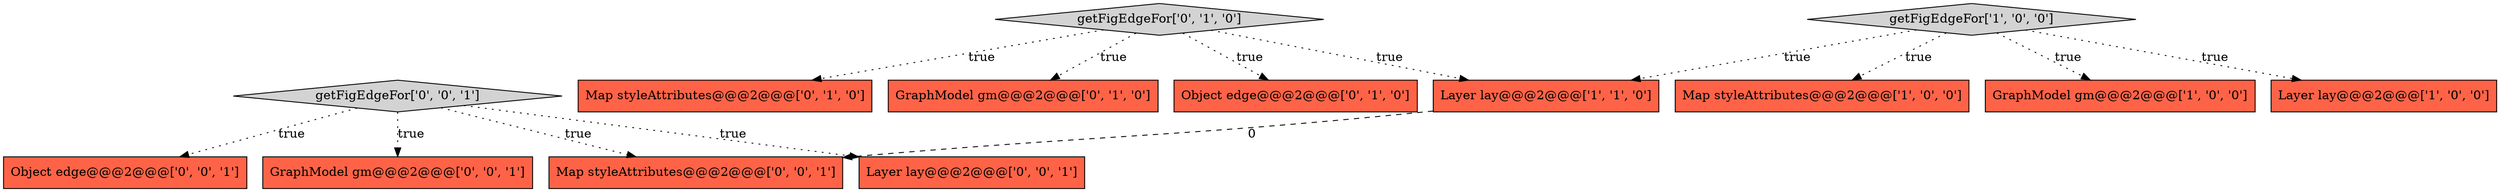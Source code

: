 digraph {
10 [style = filled, label = "GraphModel gm@@@2@@@['0', '0', '1']", fillcolor = tomato, shape = box image = "AAA0AAABBB3BBB"];
9 [style = filled, label = "Object edge@@@2@@@['0', '0', '1']", fillcolor = tomato, shape = box image = "AAA0AAABBB3BBB"];
6 [style = filled, label = "GraphModel gm@@@2@@@['0', '1', '0']", fillcolor = tomato, shape = box image = "AAA0AAABBB2BBB"];
7 [style = filled, label = "Object edge@@@2@@@['0', '1', '0']", fillcolor = tomato, shape = box image = "AAA0AAABBB2BBB"];
8 [style = filled, label = "getFigEdgeFor['0', '1', '0']", fillcolor = lightgray, shape = diamond image = "AAA0AAABBB2BBB"];
13 [style = filled, label = "Map styleAttributes@@@2@@@['0', '0', '1']", fillcolor = tomato, shape = box image = "AAA0AAABBB3BBB"];
0 [style = filled, label = "Map styleAttributes@@@2@@@['1', '0', '0']", fillcolor = tomato, shape = box image = "AAA0AAABBB1BBB"];
3 [style = filled, label = "GraphModel gm@@@2@@@['1', '0', '0']", fillcolor = tomato, shape = box image = "AAA0AAABBB1BBB"];
2 [style = filled, label = "getFigEdgeFor['1', '0', '0']", fillcolor = lightgray, shape = diamond image = "AAA0AAABBB1BBB"];
12 [style = filled, label = "Layer lay@@@2@@@['0', '0', '1']", fillcolor = tomato, shape = box image = "AAA0AAABBB3BBB"];
11 [style = filled, label = "getFigEdgeFor['0', '0', '1']", fillcolor = lightgray, shape = diamond image = "AAA0AAABBB3BBB"];
1 [style = filled, label = "Layer lay@@@2@@@['1', '0', '0']", fillcolor = tomato, shape = box image = "AAA0AAABBB1BBB"];
4 [style = filled, label = "Layer lay@@@2@@@['1', '1', '0']", fillcolor = tomato, shape = box image = "AAA0AAABBB1BBB"];
5 [style = filled, label = "Map styleAttributes@@@2@@@['0', '1', '0']", fillcolor = tomato, shape = box image = "AAA0AAABBB2BBB"];
2->1 [style = dotted, label="true"];
8->6 [style = dotted, label="true"];
11->9 [style = dotted, label="true"];
4->13 [style = dashed, label="0"];
2->0 [style = dotted, label="true"];
2->3 [style = dotted, label="true"];
2->4 [style = dotted, label="true"];
11->13 [style = dotted, label="true"];
11->10 [style = dotted, label="true"];
8->7 [style = dotted, label="true"];
8->4 [style = dotted, label="true"];
11->12 [style = dotted, label="true"];
8->5 [style = dotted, label="true"];
}
